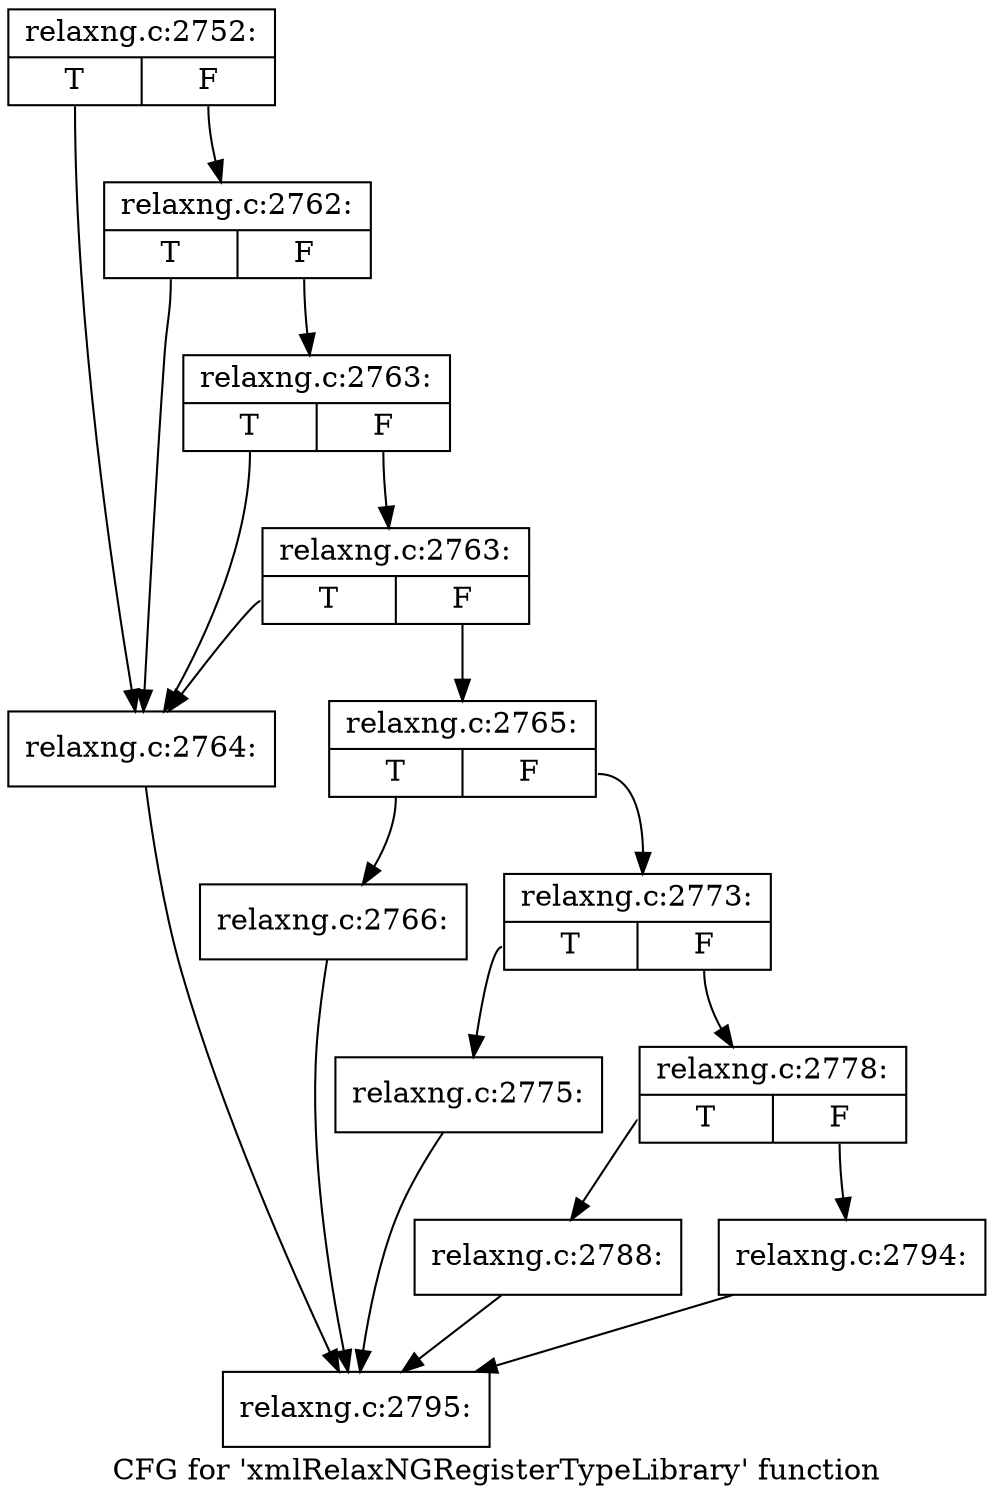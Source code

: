 digraph "CFG for 'xmlRelaxNGRegisterTypeLibrary' function" {
	label="CFG for 'xmlRelaxNGRegisterTypeLibrary' function";

	Node0x3b09d20 [shape=record,label="{relaxng.c:2752:|{<s0>T|<s1>F}}"];
	Node0x3b09d20:s0 -> Node0x3b10d10;
	Node0x3b09d20:s1 -> Node0x3b10eb0;
	Node0x3b10eb0 [shape=record,label="{relaxng.c:2762:|{<s0>T|<s1>F}}"];
	Node0x3b10eb0:s0 -> Node0x3b10d10;
	Node0x3b10eb0:s1 -> Node0x3b10e30;
	Node0x3b10e30 [shape=record,label="{relaxng.c:2763:|{<s0>T|<s1>F}}"];
	Node0x3b10e30:s0 -> Node0x3b10d10;
	Node0x3b10e30:s1 -> Node0x3b10db0;
	Node0x3b10db0 [shape=record,label="{relaxng.c:2763:|{<s0>T|<s1>F}}"];
	Node0x3b10db0:s0 -> Node0x3b10d10;
	Node0x3b10db0:s1 -> Node0x3b10d60;
	Node0x3b10d10 [shape=record,label="{relaxng.c:2764:}"];
	Node0x3b10d10 -> Node0x3b0e470;
	Node0x3b10d60 [shape=record,label="{relaxng.c:2765:|{<s0>T|<s1>F}}"];
	Node0x3b10d60:s0 -> Node0x3b11a30;
	Node0x3b10d60:s1 -> Node0x3b11a80;
	Node0x3b11a30 [shape=record,label="{relaxng.c:2766:}"];
	Node0x3b11a30 -> Node0x3b0e470;
	Node0x3b11a80 [shape=record,label="{relaxng.c:2773:|{<s0>T|<s1>F}}"];
	Node0x3b11a80:s0 -> Node0x3b13040;
	Node0x3b11a80:s1 -> Node0x3b13090;
	Node0x3b13040 [shape=record,label="{relaxng.c:2775:}"];
	Node0x3b13040 -> Node0x3b0e470;
	Node0x3b13090 [shape=record,label="{relaxng.c:2778:|{<s0>T|<s1>F}}"];
	Node0x3b13090:s0 -> Node0x3b15ac0;
	Node0x3b13090:s1 -> Node0x3b15fa0;
	Node0x3b15ac0 [shape=record,label="{relaxng.c:2788:}"];
	Node0x3b15ac0 -> Node0x3b0e470;
	Node0x3b15fa0 [shape=record,label="{relaxng.c:2794:}"];
	Node0x3b15fa0 -> Node0x3b0e470;
	Node0x3b0e470 [shape=record,label="{relaxng.c:2795:}"];
}
